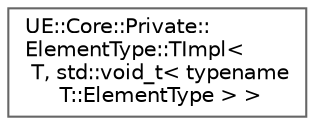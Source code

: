 digraph "Graphical Class Hierarchy"
{
 // INTERACTIVE_SVG=YES
 // LATEX_PDF_SIZE
  bgcolor="transparent";
  edge [fontname=Helvetica,fontsize=10,labelfontname=Helvetica,labelfontsize=10];
  node [fontname=Helvetica,fontsize=10,shape=box,height=0.2,width=0.4];
  rankdir="LR";
  Node0 [id="Node000000",label="UE::Core::Private::\lElementType::TImpl\<\l T, std::void_t\< typename\l T::ElementType \> \>",height=0.2,width=0.4,color="grey40", fillcolor="white", style="filled",URL="$d7/de8/structUE_1_1Core_1_1Private_1_1ElementType_1_1TImpl_3_01T_00_01std_1_1void__t_3_01typename_01T_1_1ElementType_01_4_01_4.html",tooltip=" "];
}
